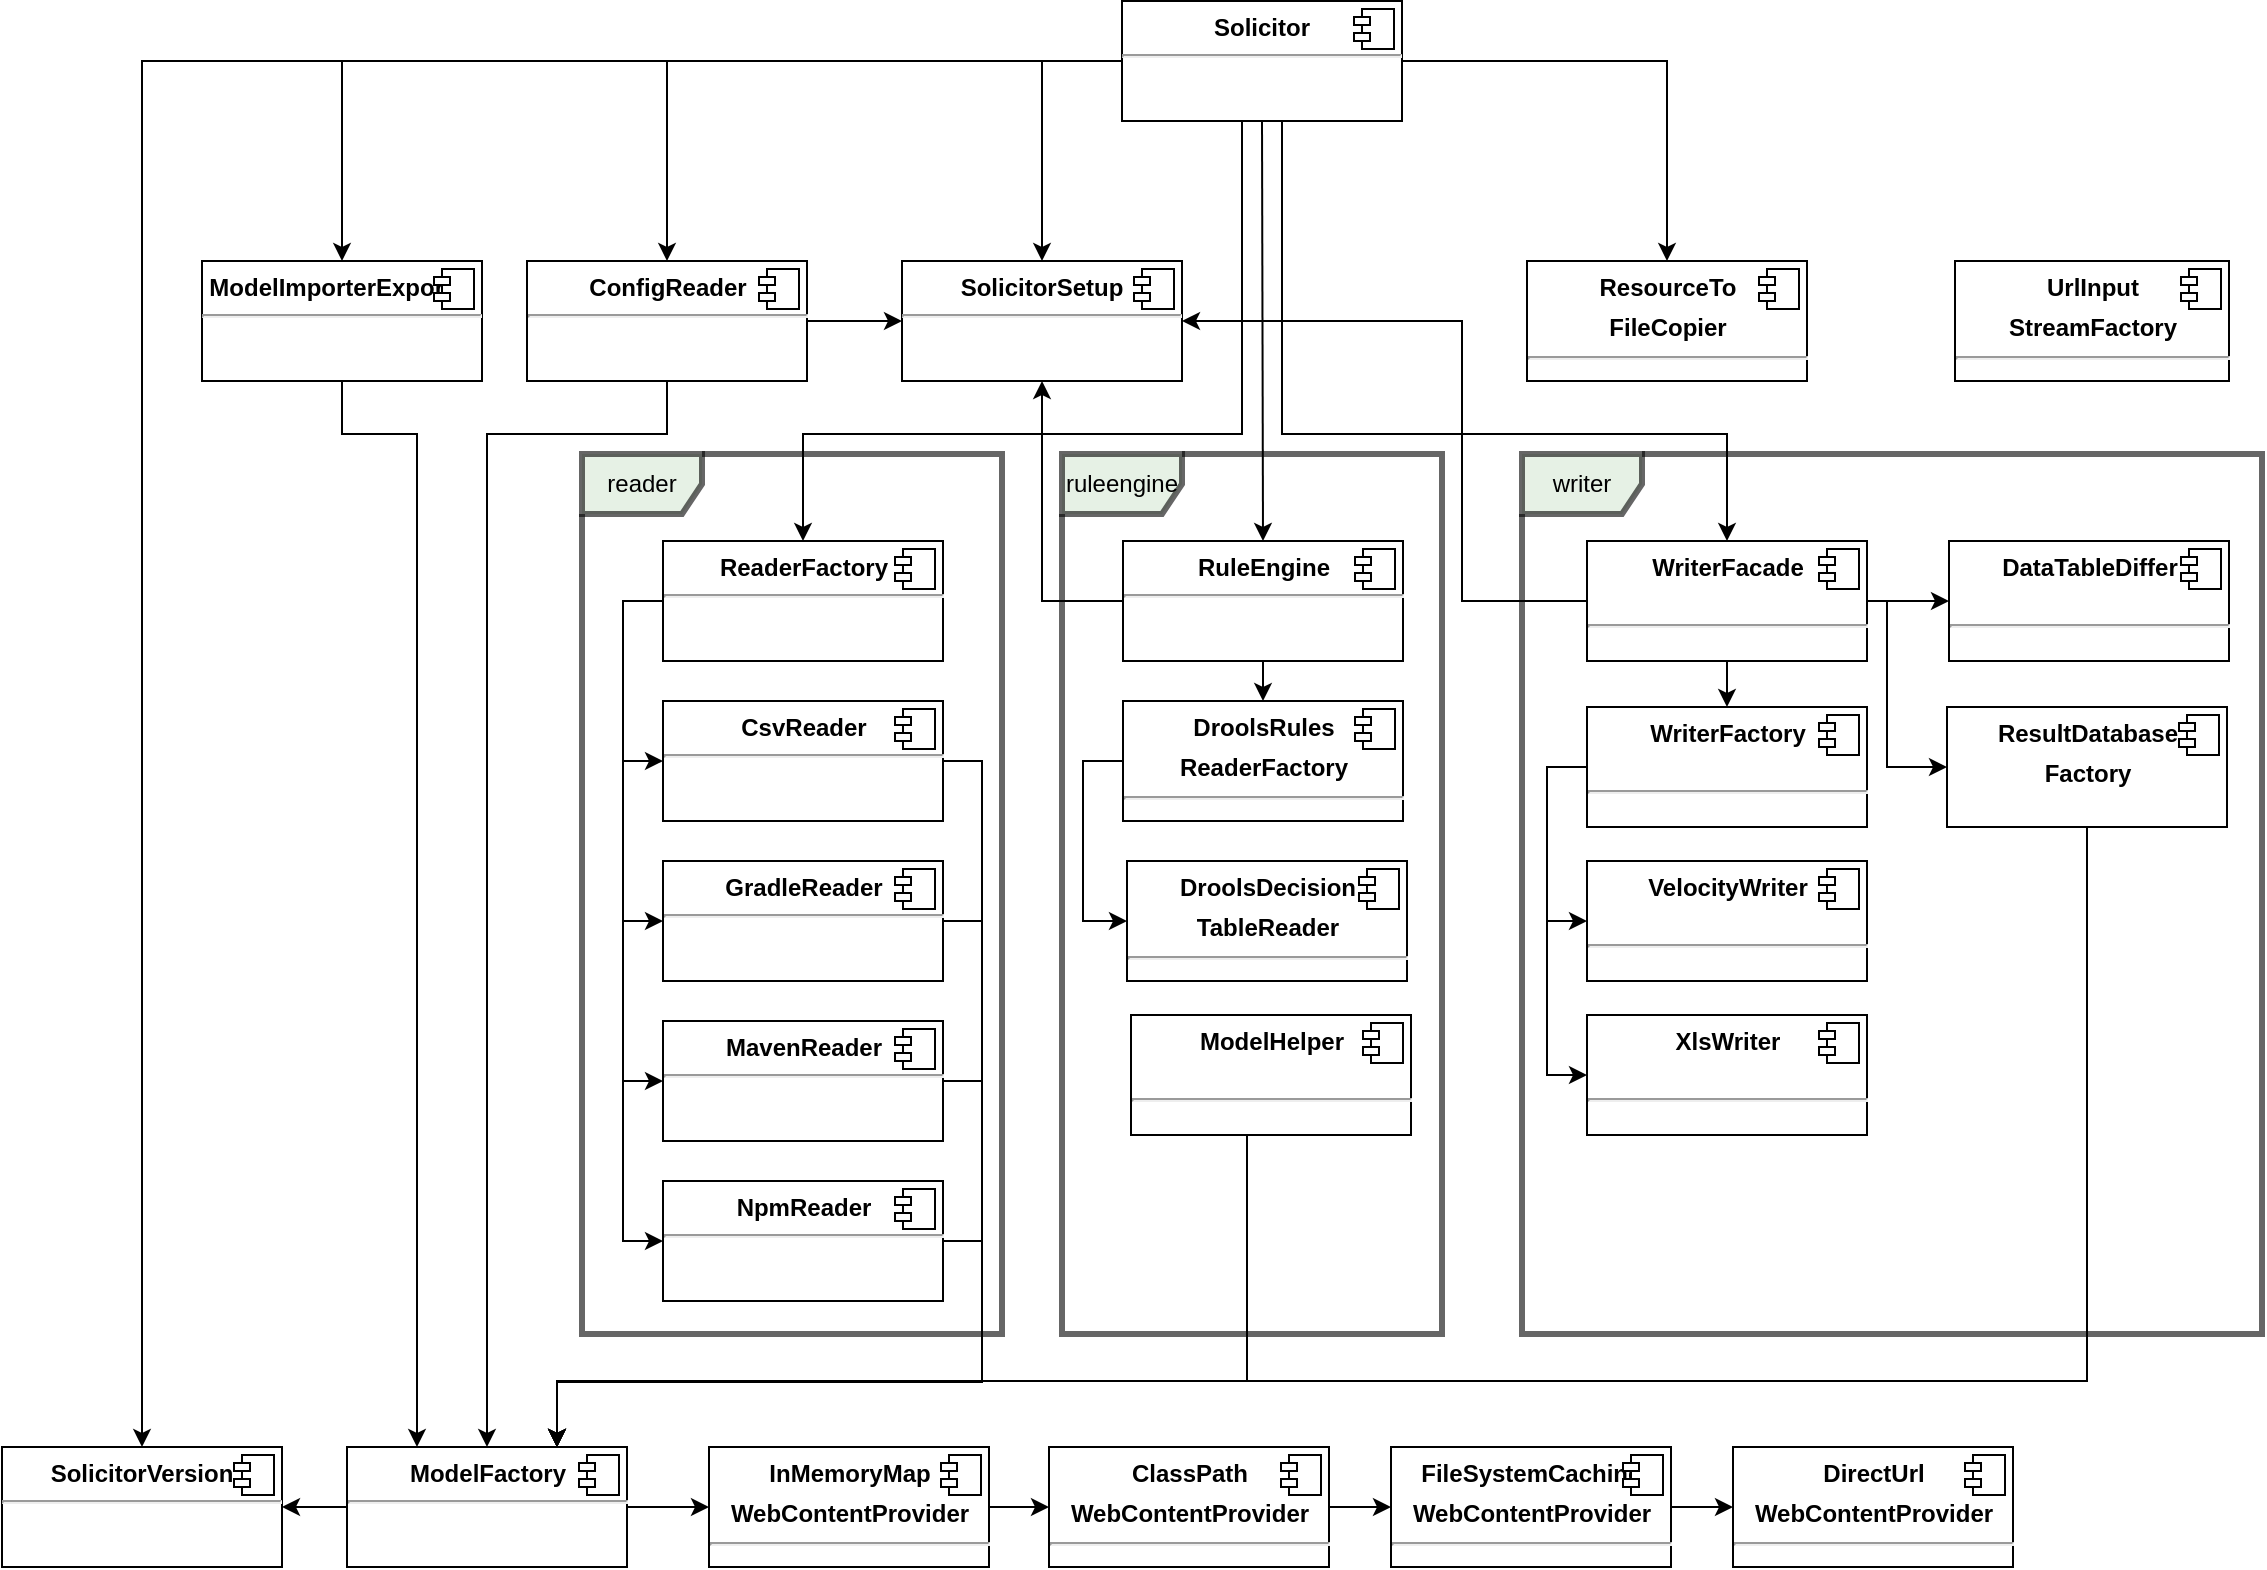 <mxfile version="12.0.2" type="device" pages="1"><diagram id="d-dk45kshJez7QyFLIaU" name="Page-1"><mxGraphModel dx="1422" dy="750" grid="1" gridSize="10" guides="1" tooltips="1" connect="1" arrows="1" fold="1" page="1" pageScale="1" pageWidth="1169" pageHeight="827" math="0" shadow="0"><root><mxCell id="0"/><mxCell id="1" parent="0"/><mxCell id="g61Bc657mv9JkBtAd2AT-109" value="ruleengine" style="shape=umlFrame;whiteSpace=wrap;html=1;fillColor=#D5E8D4;opacity=60;strokeWidth=3;" vertex="1" parent="1"><mxGeometry x="550" y="250" width="190" height="440" as="geometry"/></mxCell><mxCell id="g61Bc657mv9JkBtAd2AT-108" value="reader" style="shape=umlFrame;whiteSpace=wrap;html=1;fillColor=#D5E8D4;opacity=60;strokeWidth=3;" vertex="1" parent="1"><mxGeometry x="310" y="250" width="210" height="440" as="geometry"/></mxCell><mxCell id="g61Bc657mv9JkBtAd2AT-72" style="edgeStyle=orthogonalEdgeStyle;rounded=0;orthogonalLoop=1;jettySize=auto;html=1;" edge="1" parent="1" source="g61Bc657mv9JkBtAd2AT-1" target="g61Bc657mv9JkBtAd2AT-19"><mxGeometry relative="1" as="geometry"/></mxCell><mxCell id="g61Bc657mv9JkBtAd2AT-74" style="edgeStyle=orthogonalEdgeStyle;rounded=0;orthogonalLoop=1;jettySize=auto;html=1;" edge="1" parent="1" source="g61Bc657mv9JkBtAd2AT-1" target="g61Bc657mv9JkBtAd2AT-9"><mxGeometry relative="1" as="geometry"/></mxCell><mxCell id="g61Bc657mv9JkBtAd2AT-75" style="edgeStyle=orthogonalEdgeStyle;rounded=0;orthogonalLoop=1;jettySize=auto;html=1;exitX=0.5;exitY=1;exitDx=0;exitDy=0;entryX=0.5;entryY=0;entryDx=0;entryDy=0;" edge="1" parent="1" source="g61Bc657mv9JkBtAd2AT-1" target="g61Bc657mv9JkBtAd2AT-54"><mxGeometry relative="1" as="geometry"><Array as="points"><mxPoint x="660" y="84"/><mxPoint x="660" y="240"/><mxPoint x="883" y="240"/></Array></mxGeometry></mxCell><mxCell id="g61Bc657mv9JkBtAd2AT-76" style="edgeStyle=orthogonalEdgeStyle;rounded=0;orthogonalLoop=1;jettySize=auto;html=1;exitX=0.5;exitY=1;exitDx=0;exitDy=0;entryX=0.5;entryY=0;entryDx=0;entryDy=0;" edge="1" parent="1" source="g61Bc657mv9JkBtAd2AT-1" target="g61Bc657mv9JkBtAd2AT-38"><mxGeometry relative="1" as="geometry"><Array as="points"><mxPoint x="651" y="84"/></Array></mxGeometry></mxCell><mxCell id="g61Bc657mv9JkBtAd2AT-78" style="edgeStyle=orthogonalEdgeStyle;rounded=0;orthogonalLoop=1;jettySize=auto;html=1;exitX=0;exitY=0.5;exitDx=0;exitDy=0;entryX=0.5;entryY=0;entryDx=0;entryDy=0;" edge="1" parent="1" source="g61Bc657mv9JkBtAd2AT-1" target="g61Bc657mv9JkBtAd2AT-5"><mxGeometry relative="1" as="geometry"><Array as="points"><mxPoint x="90" y="54"/></Array></mxGeometry></mxCell><mxCell id="g61Bc657mv9JkBtAd2AT-79" style="edgeStyle=orthogonalEdgeStyle;rounded=0;orthogonalLoop=1;jettySize=auto;html=1;exitX=0;exitY=0.5;exitDx=0;exitDy=0;" edge="1" parent="1" source="g61Bc657mv9JkBtAd2AT-1" target="g61Bc657mv9JkBtAd2AT-21"><mxGeometry relative="1" as="geometry"/></mxCell><mxCell id="g61Bc657mv9JkBtAd2AT-80" style="edgeStyle=orthogonalEdgeStyle;rounded=0;orthogonalLoop=1;jettySize=auto;html=1;exitX=0;exitY=0.5;exitDx=0;exitDy=0;entryX=0.5;entryY=0;entryDx=0;entryDy=0;" edge="1" parent="1" source="g61Bc657mv9JkBtAd2AT-1" target="g61Bc657mv9JkBtAd2AT-3"><mxGeometry relative="1" as="geometry"/></mxCell><mxCell id="g61Bc657mv9JkBtAd2AT-81" style="edgeStyle=orthogonalEdgeStyle;rounded=0;orthogonalLoop=1;jettySize=auto;html=1;exitX=0.5;exitY=1;exitDx=0;exitDy=0;entryX=0.5;entryY=0;entryDx=0;entryDy=0;" edge="1" parent="1" source="g61Bc657mv9JkBtAd2AT-1" target="g61Bc657mv9JkBtAd2AT-26"><mxGeometry relative="1" as="geometry"><Array as="points"><mxPoint x="640" y="84"/><mxPoint x="640" y="240"/><mxPoint x="421" y="240"/></Array></mxGeometry></mxCell><mxCell id="g61Bc657mv9JkBtAd2AT-1" value="&lt;p style=&quot;margin: 0px ; margin-top: 6px ; text-align: center&quot;&gt;&lt;b&gt;Solicitor&lt;/b&gt;&lt;/p&gt;&lt;hr&gt;" style="align=left;overflow=fill;html=1;rotation=0;" vertex="1" parent="1"><mxGeometry x="580" y="23.5" width="140" height="60" as="geometry"/></mxCell><mxCell id="g61Bc657mv9JkBtAd2AT-2" value="" style="shape=component;jettyWidth=8;jettyHeight=4;" vertex="1" parent="g61Bc657mv9JkBtAd2AT-1"><mxGeometry x="1" width="20" height="20" relative="1" as="geometry"><mxPoint x="-24" y="4" as="offset"/></mxGeometry></mxCell><mxCell id="g61Bc657mv9JkBtAd2AT-3" value="&lt;p style=&quot;margin: 0px ; margin-top: 6px ; text-align: center&quot;&gt;&lt;b&gt;SolicitorSetup&lt;/b&gt;&lt;/p&gt;&lt;hr&gt;" style="align=left;overflow=fill;html=1;rotation=0;" vertex="1" parent="1"><mxGeometry x="470" y="153.5" width="140" height="60" as="geometry"/></mxCell><mxCell id="g61Bc657mv9JkBtAd2AT-4" value="" style="shape=component;jettyWidth=8;jettyHeight=4;" vertex="1" parent="g61Bc657mv9JkBtAd2AT-3"><mxGeometry x="1" width="20" height="20" relative="1" as="geometry"><mxPoint x="-24" y="4" as="offset"/></mxGeometry></mxCell><mxCell id="g61Bc657mv9JkBtAd2AT-5" value="&lt;p style=&quot;margin: 0px ; margin-top: 6px ; text-align: center&quot;&gt;&lt;b&gt;SolicitorVersion&lt;/b&gt;&lt;/p&gt;&lt;hr&gt;" style="align=left;overflow=fill;html=1;rotation=0;" vertex="1" parent="1"><mxGeometry x="20" y="746.5" width="140" height="60" as="geometry"/></mxCell><mxCell id="g61Bc657mv9JkBtAd2AT-6" value="" style="shape=component;jettyWidth=8;jettyHeight=4;" vertex="1" parent="g61Bc657mv9JkBtAd2AT-5"><mxGeometry x="1" width="20" height="20" relative="1" as="geometry"><mxPoint x="-24" y="4" as="offset"/></mxGeometry></mxCell><mxCell id="g61Bc657mv9JkBtAd2AT-7" value="&lt;p style=&quot;margin: 0px ; margin-top: 6px ; text-align: center&quot;&gt;&lt;b&gt;UrlInput&lt;/b&gt;&lt;/p&gt;&lt;p style=&quot;margin: 0px ; margin-top: 6px ; text-align: center&quot;&gt;&lt;b&gt;StreamFactory&lt;/b&gt;&lt;br&gt;&lt;/p&gt;&lt;hr&gt;" style="align=left;overflow=fill;html=1;rotation=0;" vertex="1" parent="1"><mxGeometry x="996.5" y="153.5" width="137" height="60" as="geometry"/></mxCell><mxCell id="g61Bc657mv9JkBtAd2AT-8" value="" style="shape=component;jettyWidth=8;jettyHeight=4;" vertex="1" parent="g61Bc657mv9JkBtAd2AT-7"><mxGeometry x="1" width="20" height="20" relative="1" as="geometry"><mxPoint x="-24" y="4" as="offset"/></mxGeometry></mxCell><mxCell id="g61Bc657mv9JkBtAd2AT-9" value="&lt;p style=&quot;margin: 0px ; margin-top: 6px ; text-align: center&quot;&gt;&lt;b&gt;ResourceTo&lt;/b&gt;&lt;/p&gt;&lt;p style=&quot;margin: 0px ; margin-top: 6px ; text-align: center&quot;&gt;&lt;b&gt;FileCopier&lt;/b&gt;&lt;br&gt;&lt;/p&gt;&lt;hr&gt;" style="align=left;overflow=fill;html=1;rotation=0;" vertex="1" parent="1"><mxGeometry x="782.5" y="153.5" width="140" height="60" as="geometry"/></mxCell><mxCell id="g61Bc657mv9JkBtAd2AT-10" value="" style="shape=component;jettyWidth=8;jettyHeight=4;" vertex="1" parent="g61Bc657mv9JkBtAd2AT-9"><mxGeometry x="1" width="20" height="20" relative="1" as="geometry"><mxPoint x="-24" y="4" as="offset"/></mxGeometry></mxCell><mxCell id="g61Bc657mv9JkBtAd2AT-88" style="edgeStyle=orthogonalEdgeStyle;rounded=0;orthogonalLoop=1;jettySize=auto;html=1;exitX=1;exitY=0.5;exitDx=0;exitDy=0;entryX=0;entryY=0.5;entryDx=0;entryDy=0;" edge="1" parent="1" source="g61Bc657mv9JkBtAd2AT-11" target="g61Bc657mv9JkBtAd2AT-15"><mxGeometry relative="1" as="geometry"/></mxCell><mxCell id="g61Bc657mv9JkBtAd2AT-11" value="&lt;p style=&quot;margin: 0px ; margin-top: 6px ; text-align: center&quot;&gt;&lt;b&gt;ClassPath&lt;/b&gt;&lt;/p&gt;&lt;p style=&quot;margin: 0px ; margin-top: 6px ; text-align: center&quot;&gt;&lt;b&gt;WebContentProvider&lt;/b&gt;&lt;br&gt;&lt;/p&gt;&lt;hr&gt;" style="align=left;overflow=fill;html=1;rotation=0;" vertex="1" parent="1"><mxGeometry x="543.5" y="746.5" width="140" height="60" as="geometry"/></mxCell><mxCell id="g61Bc657mv9JkBtAd2AT-12" value="" style="shape=component;jettyWidth=8;jettyHeight=4;" vertex="1" parent="g61Bc657mv9JkBtAd2AT-11"><mxGeometry x="1" width="20" height="20" relative="1" as="geometry"><mxPoint x="-24" y="4" as="offset"/></mxGeometry></mxCell><mxCell id="g61Bc657mv9JkBtAd2AT-13" value="&lt;p style=&quot;margin: 0px ; margin-top: 6px ; text-align: center&quot;&gt;&lt;b&gt;DirectUrl&lt;/b&gt;&lt;/p&gt;&lt;p style=&quot;margin: 0px ; margin-top: 6px ; text-align: center&quot;&gt;&lt;b&gt;WebContentProvider&lt;/b&gt;&lt;br&gt;&lt;/p&gt;&lt;hr&gt;" style="align=left;overflow=fill;html=1;rotation=0;" vertex="1" parent="1"><mxGeometry x="885.5" y="746.5" width="140" height="60" as="geometry"/></mxCell><mxCell id="g61Bc657mv9JkBtAd2AT-14" value="" style="shape=component;jettyWidth=8;jettyHeight=4;" vertex="1" parent="g61Bc657mv9JkBtAd2AT-13"><mxGeometry x="1" width="20" height="20" relative="1" as="geometry"><mxPoint x="-24" y="4" as="offset"/></mxGeometry></mxCell><mxCell id="g61Bc657mv9JkBtAd2AT-89" style="edgeStyle=orthogonalEdgeStyle;rounded=0;orthogonalLoop=1;jettySize=auto;html=1;exitX=1;exitY=0.5;exitDx=0;exitDy=0;entryX=0;entryY=0.5;entryDx=0;entryDy=0;" edge="1" parent="1" source="g61Bc657mv9JkBtAd2AT-15" target="g61Bc657mv9JkBtAd2AT-13"><mxGeometry relative="1" as="geometry"/></mxCell><mxCell id="g61Bc657mv9JkBtAd2AT-15" value="&lt;p style=&quot;margin: 0px ; margin-top: 6px ; text-align: center&quot;&gt;&lt;b&gt;FileSystemCaching&lt;/b&gt;&lt;/p&gt;&lt;p style=&quot;margin: 0px ; margin-top: 6px ; text-align: center&quot;&gt;&lt;b&gt;WebContentProvider&lt;/b&gt;&lt;br&gt;&lt;/p&gt;&lt;hr&gt;" style="align=left;overflow=fill;html=1;rotation=0;" vertex="1" parent="1"><mxGeometry x="714.5" y="746.5" width="140" height="60" as="geometry"/></mxCell><mxCell id="g61Bc657mv9JkBtAd2AT-16" value="" style="shape=component;jettyWidth=8;jettyHeight=4;" vertex="1" parent="g61Bc657mv9JkBtAd2AT-15"><mxGeometry x="1" width="20" height="20" relative="1" as="geometry"><mxPoint x="-24" y="4" as="offset"/></mxGeometry></mxCell><mxCell id="g61Bc657mv9JkBtAd2AT-87" style="edgeStyle=orthogonalEdgeStyle;rounded=0;orthogonalLoop=1;jettySize=auto;html=1;exitX=1;exitY=0.5;exitDx=0;exitDy=0;entryX=0;entryY=0.5;entryDx=0;entryDy=0;" edge="1" parent="1" source="g61Bc657mv9JkBtAd2AT-17" target="g61Bc657mv9JkBtAd2AT-11"><mxGeometry relative="1" as="geometry"/></mxCell><mxCell id="g61Bc657mv9JkBtAd2AT-17" value="&lt;p style=&quot;margin: 0px ; margin-top: 6px ; text-align: center&quot;&gt;&lt;b&gt;InMemoryMap&lt;/b&gt;&lt;/p&gt;&lt;p style=&quot;margin: 0px ; margin-top: 6px ; text-align: center&quot;&gt;&lt;b&gt;WebContentProvider&lt;/b&gt;&lt;br&gt;&lt;/p&gt;&lt;hr&gt;" style="align=left;overflow=fill;html=1;rotation=0;" vertex="1" parent="1"><mxGeometry x="373.5" y="746.5" width="140" height="60" as="geometry"/></mxCell><mxCell id="g61Bc657mv9JkBtAd2AT-18" value="" style="shape=component;jettyWidth=8;jettyHeight=4;" vertex="1" parent="g61Bc657mv9JkBtAd2AT-17"><mxGeometry x="1" width="20" height="20" relative="1" as="geometry"><mxPoint x="-24" y="4" as="offset"/></mxGeometry></mxCell><mxCell id="g61Bc657mv9JkBtAd2AT-71" style="edgeStyle=orthogonalEdgeStyle;rounded=0;orthogonalLoop=1;jettySize=auto;html=1;exitX=0.5;exitY=1;exitDx=0;exitDy=0;entryX=0.25;entryY=0;entryDx=0;entryDy=0;" edge="1" parent="1" source="g61Bc657mv9JkBtAd2AT-19" target="g61Bc657mv9JkBtAd2AT-24"><mxGeometry relative="1" as="geometry"><Array as="points"><mxPoint x="190" y="240"/><mxPoint x="228" y="240"/></Array></mxGeometry></mxCell><mxCell id="g61Bc657mv9JkBtAd2AT-19" value="&lt;p style=&quot;margin: 0px ; margin-top: 6px ; text-align: center&quot;&gt;&lt;b&gt;ModelImporterExporter&lt;/b&gt;&lt;/p&gt;&lt;hr&gt;" style="align=left;overflow=fill;html=1;rotation=0;" vertex="1" parent="1"><mxGeometry x="120" y="153.5" width="140" height="60" as="geometry"/></mxCell><mxCell id="g61Bc657mv9JkBtAd2AT-20" value="" style="shape=component;jettyWidth=8;jettyHeight=4;" vertex="1" parent="g61Bc657mv9JkBtAd2AT-19"><mxGeometry x="1" width="20" height="20" relative="1" as="geometry"><mxPoint x="-24" y="4" as="offset"/></mxGeometry></mxCell><mxCell id="g61Bc657mv9JkBtAd2AT-90" style="edgeStyle=orthogonalEdgeStyle;rounded=0;orthogonalLoop=1;jettySize=auto;html=1;exitX=0.5;exitY=1;exitDx=0;exitDy=0;entryX=0.5;entryY=0;entryDx=0;entryDy=0;" edge="1" parent="1" source="g61Bc657mv9JkBtAd2AT-21" target="g61Bc657mv9JkBtAd2AT-24"><mxGeometry relative="1" as="geometry"><Array as="points"><mxPoint x="353" y="240"/><mxPoint x="263" y="240"/></Array></mxGeometry></mxCell><mxCell id="g61Bc657mv9JkBtAd2AT-102" style="edgeStyle=orthogonalEdgeStyle;rounded=0;orthogonalLoop=1;jettySize=auto;html=1;exitX=1;exitY=0.5;exitDx=0;exitDy=0;entryX=0;entryY=0.5;entryDx=0;entryDy=0;" edge="1" parent="1" source="g61Bc657mv9JkBtAd2AT-21" target="g61Bc657mv9JkBtAd2AT-3"><mxGeometry relative="1" as="geometry"/></mxCell><mxCell id="g61Bc657mv9JkBtAd2AT-21" value="&lt;p style=&quot;margin: 0px ; margin-top: 6px ; text-align: center&quot;&gt;&lt;b&gt;ConfigReader&lt;/b&gt;&lt;/p&gt;&lt;hr&gt;" style="align=left;overflow=fill;html=1;rotation=0;" vertex="1" parent="1"><mxGeometry x="282.5" y="153.5" width="140" height="60" as="geometry"/></mxCell><mxCell id="g61Bc657mv9JkBtAd2AT-22" value="" style="shape=component;jettyWidth=8;jettyHeight=4;" vertex="1" parent="g61Bc657mv9JkBtAd2AT-21"><mxGeometry x="1" width="20" height="20" relative="1" as="geometry"><mxPoint x="-24" y="4" as="offset"/></mxGeometry></mxCell><mxCell id="g61Bc657mv9JkBtAd2AT-86" style="edgeStyle=orthogonalEdgeStyle;rounded=0;orthogonalLoop=1;jettySize=auto;html=1;exitX=1;exitY=0.5;exitDx=0;exitDy=0;entryX=0;entryY=0.5;entryDx=0;entryDy=0;" edge="1" parent="1" source="g61Bc657mv9JkBtAd2AT-24" target="g61Bc657mv9JkBtAd2AT-17"><mxGeometry relative="1" as="geometry"/></mxCell><mxCell id="g61Bc657mv9JkBtAd2AT-101" style="edgeStyle=orthogonalEdgeStyle;rounded=0;orthogonalLoop=1;jettySize=auto;html=1;exitX=0;exitY=0.5;exitDx=0;exitDy=0;entryX=1;entryY=0.5;entryDx=0;entryDy=0;" edge="1" parent="1" source="g61Bc657mv9JkBtAd2AT-24" target="g61Bc657mv9JkBtAd2AT-5"><mxGeometry relative="1" as="geometry"/></mxCell><mxCell id="g61Bc657mv9JkBtAd2AT-24" value="&lt;p style=&quot;margin: 0px ; margin-top: 6px ; text-align: center&quot;&gt;&lt;b&gt;ModelFactory&lt;/b&gt;&lt;/p&gt;&lt;hr&gt;" style="align=left;overflow=fill;html=1;rotation=0;" vertex="1" parent="1"><mxGeometry x="192.5" y="746.5" width="140" height="60" as="geometry"/></mxCell><mxCell id="g61Bc657mv9JkBtAd2AT-25" value="" style="shape=component;jettyWidth=8;jettyHeight=4;" vertex="1" parent="g61Bc657mv9JkBtAd2AT-24"><mxGeometry x="1" width="20" height="20" relative="1" as="geometry"><mxPoint x="-24" y="4" as="offset"/></mxGeometry></mxCell><mxCell id="g61Bc657mv9JkBtAd2AT-57" style="edgeStyle=orthogonalEdgeStyle;rounded=0;orthogonalLoop=1;jettySize=auto;html=1;exitX=0;exitY=0.5;exitDx=0;exitDy=0;entryX=0;entryY=0.5;entryDx=0;entryDy=0;" edge="1" parent="1" source="g61Bc657mv9JkBtAd2AT-26" target="g61Bc657mv9JkBtAd2AT-28"><mxGeometry relative="1" as="geometry"/></mxCell><mxCell id="g61Bc657mv9JkBtAd2AT-59" style="edgeStyle=orthogonalEdgeStyle;rounded=0;orthogonalLoop=1;jettySize=auto;html=1;exitX=0;exitY=0.5;exitDx=0;exitDy=0;entryX=0;entryY=0.5;entryDx=0;entryDy=0;" edge="1" parent="1" source="g61Bc657mv9JkBtAd2AT-26" target="g61Bc657mv9JkBtAd2AT-30"><mxGeometry relative="1" as="geometry"/></mxCell><mxCell id="g61Bc657mv9JkBtAd2AT-60" style="edgeStyle=orthogonalEdgeStyle;rounded=0;orthogonalLoop=1;jettySize=auto;html=1;exitX=0;exitY=0.5;exitDx=0;exitDy=0;entryX=0;entryY=0.5;entryDx=0;entryDy=0;" edge="1" parent="1" source="g61Bc657mv9JkBtAd2AT-26" target="g61Bc657mv9JkBtAd2AT-32"><mxGeometry relative="1" as="geometry"/></mxCell><mxCell id="g61Bc657mv9JkBtAd2AT-61" style="edgeStyle=orthogonalEdgeStyle;rounded=0;orthogonalLoop=1;jettySize=auto;html=1;exitX=0;exitY=0.5;exitDx=0;exitDy=0;entryX=0;entryY=0.5;entryDx=0;entryDy=0;" edge="1" parent="1" source="g61Bc657mv9JkBtAd2AT-26" target="g61Bc657mv9JkBtAd2AT-34"><mxGeometry relative="1" as="geometry"/></mxCell><mxCell id="g61Bc657mv9JkBtAd2AT-26" value="&lt;p style=&quot;margin: 0px ; margin-top: 6px ; text-align: center&quot;&gt;&lt;b&gt;ReaderFactory&lt;/b&gt;&lt;/p&gt;&lt;hr&gt;" style="align=left;overflow=fill;html=1;rotation=0;" vertex="1" parent="1"><mxGeometry x="350.5" y="293.5" width="140" height="60" as="geometry"/></mxCell><mxCell id="g61Bc657mv9JkBtAd2AT-27" value="" style="shape=component;jettyWidth=8;jettyHeight=4;" vertex="1" parent="g61Bc657mv9JkBtAd2AT-26"><mxGeometry x="1" width="20" height="20" relative="1" as="geometry"><mxPoint x="-24" y="4" as="offset"/></mxGeometry></mxCell><mxCell id="g61Bc657mv9JkBtAd2AT-95" style="edgeStyle=orthogonalEdgeStyle;rounded=0;orthogonalLoop=1;jettySize=auto;html=1;exitX=1;exitY=0.5;exitDx=0;exitDy=0;entryX=0.75;entryY=0;entryDx=0;entryDy=0;" edge="1" parent="1" source="g61Bc657mv9JkBtAd2AT-28" target="g61Bc657mv9JkBtAd2AT-24"><mxGeometry relative="1" as="geometry"><Array as="points"><mxPoint x="510" y="404"/><mxPoint x="510" y="714"/><mxPoint x="298" y="714"/></Array></mxGeometry></mxCell><mxCell id="g61Bc657mv9JkBtAd2AT-28" value="&lt;p style=&quot;margin: 0px ; margin-top: 6px ; text-align: center&quot;&gt;&lt;b&gt;CsvReader&lt;/b&gt;&lt;/p&gt;&lt;hr&gt;" style="align=left;overflow=fill;html=1;rotation=0;" vertex="1" parent="1"><mxGeometry x="350.5" y="373.5" width="140" height="60" as="geometry"/></mxCell><mxCell id="g61Bc657mv9JkBtAd2AT-29" value="" style="shape=component;jettyWidth=8;jettyHeight=4;" vertex="1" parent="g61Bc657mv9JkBtAd2AT-28"><mxGeometry x="1" width="20" height="20" relative="1" as="geometry"><mxPoint x="-24" y="4" as="offset"/></mxGeometry></mxCell><mxCell id="g61Bc657mv9JkBtAd2AT-96" style="edgeStyle=orthogonalEdgeStyle;rounded=0;orthogonalLoop=1;jettySize=auto;html=1;exitX=1;exitY=0.5;exitDx=0;exitDy=0;entryX=0.75;entryY=0;entryDx=0;entryDy=0;" edge="1" parent="1" source="g61Bc657mv9JkBtAd2AT-30" target="g61Bc657mv9JkBtAd2AT-24"><mxGeometry relative="1" as="geometry"><Array as="points"><mxPoint x="510" y="484"/><mxPoint x="510" y="714"/><mxPoint x="298" y="714"/></Array></mxGeometry></mxCell><mxCell id="g61Bc657mv9JkBtAd2AT-30" value="&lt;p style=&quot;margin: 0px ; margin-top: 6px ; text-align: center&quot;&gt;&lt;b&gt;GradleReader&lt;/b&gt;&lt;/p&gt;&lt;hr&gt;" style="align=left;overflow=fill;html=1;rotation=0;" vertex="1" parent="1"><mxGeometry x="350.5" y="453.5" width="140" height="60" as="geometry"/></mxCell><mxCell id="g61Bc657mv9JkBtAd2AT-31" value="" style="shape=component;jettyWidth=8;jettyHeight=4;" vertex="1" parent="g61Bc657mv9JkBtAd2AT-30"><mxGeometry x="1" width="20" height="20" relative="1" as="geometry"><mxPoint x="-24" y="4" as="offset"/></mxGeometry></mxCell><mxCell id="g61Bc657mv9JkBtAd2AT-97" style="edgeStyle=orthogonalEdgeStyle;rounded=0;orthogonalLoop=1;jettySize=auto;html=1;exitX=1;exitY=0.5;exitDx=0;exitDy=0;entryX=0.75;entryY=0;entryDx=0;entryDy=0;" edge="1" parent="1" source="g61Bc657mv9JkBtAd2AT-32" target="g61Bc657mv9JkBtAd2AT-24"><mxGeometry relative="1" as="geometry"><Array as="points"><mxPoint x="510" y="564"/><mxPoint x="510" y="714"/><mxPoint x="298" y="714"/></Array></mxGeometry></mxCell><mxCell id="g61Bc657mv9JkBtAd2AT-32" value="&lt;p style=&quot;margin: 0px ; margin-top: 6px ; text-align: center&quot;&gt;&lt;b&gt;MavenReader&lt;/b&gt;&lt;/p&gt;&lt;hr&gt;" style="align=left;overflow=fill;html=1;rotation=0;" vertex="1" parent="1"><mxGeometry x="350.5" y="533.5" width="140" height="60" as="geometry"/></mxCell><mxCell id="g61Bc657mv9JkBtAd2AT-33" value="" style="shape=component;jettyWidth=8;jettyHeight=4;" vertex="1" parent="g61Bc657mv9JkBtAd2AT-32"><mxGeometry x="1" width="20" height="20" relative="1" as="geometry"><mxPoint x="-24" y="4" as="offset"/></mxGeometry></mxCell><mxCell id="g61Bc657mv9JkBtAd2AT-98" style="edgeStyle=orthogonalEdgeStyle;rounded=0;orthogonalLoop=1;jettySize=auto;html=1;exitX=1;exitY=0.5;exitDx=0;exitDy=0;entryX=0.75;entryY=0;entryDx=0;entryDy=0;" edge="1" parent="1" source="g61Bc657mv9JkBtAd2AT-34" target="g61Bc657mv9JkBtAd2AT-24"><mxGeometry relative="1" as="geometry"><Array as="points"><mxPoint x="510" y="644"/><mxPoint x="510" y="714"/><mxPoint x="298" y="714"/></Array></mxGeometry></mxCell><mxCell id="g61Bc657mv9JkBtAd2AT-34" value="&lt;p style=&quot;margin: 0px ; margin-top: 6px ; text-align: center&quot;&gt;&lt;b&gt;NpmReader&lt;/b&gt;&lt;/p&gt;&lt;hr&gt;" style="align=left;overflow=fill;html=1;rotation=0;" vertex="1" parent="1"><mxGeometry x="350.5" y="613.5" width="140" height="60" as="geometry"/></mxCell><mxCell id="g61Bc657mv9JkBtAd2AT-35" value="" style="shape=component;jettyWidth=8;jettyHeight=4;" vertex="1" parent="g61Bc657mv9JkBtAd2AT-34"><mxGeometry x="1" width="20" height="20" relative="1" as="geometry"><mxPoint x="-24" y="4" as="offset"/></mxGeometry></mxCell><mxCell id="g61Bc657mv9JkBtAd2AT-36" value="&lt;p style=&quot;margin: 0px ; margin-top: 6px ; text-align: center&quot;&gt;&lt;b&gt;DroolsDecision&lt;/b&gt;&lt;/p&gt;&lt;p style=&quot;margin: 0px ; margin-top: 6px ; text-align: center&quot;&gt;&lt;b&gt;TableReader&lt;/b&gt;&lt;/p&gt;&lt;hr&gt;" style="align=left;overflow=fill;html=1;rotation=0;" vertex="1" parent="1"><mxGeometry x="582.5" y="453.5" width="140" height="60" as="geometry"/></mxCell><mxCell id="g61Bc657mv9JkBtAd2AT-37" value="" style="shape=component;jettyWidth=8;jettyHeight=4;" vertex="1" parent="g61Bc657mv9JkBtAd2AT-36"><mxGeometry x="1" width="20" height="20" relative="1" as="geometry"><mxPoint x="-24" y="4" as="offset"/></mxGeometry></mxCell><mxCell id="g61Bc657mv9JkBtAd2AT-70" style="edgeStyle=orthogonalEdgeStyle;rounded=0;orthogonalLoop=1;jettySize=auto;html=1;exitX=0.5;exitY=1;exitDx=0;exitDy=0;entryX=0.5;entryY=0;entryDx=0;entryDy=0;" edge="1" parent="1" source="g61Bc657mv9JkBtAd2AT-38" target="g61Bc657mv9JkBtAd2AT-40"><mxGeometry relative="1" as="geometry"/></mxCell><mxCell id="g61Bc657mv9JkBtAd2AT-103" style="edgeStyle=orthogonalEdgeStyle;rounded=0;orthogonalLoop=1;jettySize=auto;html=1;exitX=0;exitY=0.5;exitDx=0;exitDy=0;entryX=0.5;entryY=1;entryDx=0;entryDy=0;" edge="1" parent="1" source="g61Bc657mv9JkBtAd2AT-38" target="g61Bc657mv9JkBtAd2AT-3"><mxGeometry relative="1" as="geometry"/></mxCell><mxCell id="g61Bc657mv9JkBtAd2AT-38" value="&lt;p style=&quot;margin: 0px ; margin-top: 6px ; text-align: center&quot;&gt;&lt;b&gt;RuleEngine&lt;/b&gt;&lt;/p&gt;&lt;hr&gt;" style="align=left;overflow=fill;html=1;rotation=0;" vertex="1" parent="1"><mxGeometry x="580.5" y="293.5" width="140" height="60" as="geometry"/></mxCell><mxCell id="g61Bc657mv9JkBtAd2AT-39" value="" style="shape=component;jettyWidth=8;jettyHeight=4;" vertex="1" parent="g61Bc657mv9JkBtAd2AT-38"><mxGeometry x="1" width="20" height="20" relative="1" as="geometry"><mxPoint x="-24" y="4" as="offset"/></mxGeometry></mxCell><mxCell id="g61Bc657mv9JkBtAd2AT-69" style="edgeStyle=orthogonalEdgeStyle;rounded=0;orthogonalLoop=1;jettySize=auto;html=1;exitX=0;exitY=0.5;exitDx=0;exitDy=0;entryX=0;entryY=0.5;entryDx=0;entryDy=0;" edge="1" parent="1" source="g61Bc657mv9JkBtAd2AT-40" target="g61Bc657mv9JkBtAd2AT-36"><mxGeometry relative="1" as="geometry"/></mxCell><mxCell id="g61Bc657mv9JkBtAd2AT-40" value="&lt;p style=&quot;margin: 0px ; margin-top: 6px ; text-align: center&quot;&gt;&lt;b&gt;DroolsRules&lt;/b&gt;&lt;/p&gt;&lt;p style=&quot;margin: 0px ; margin-top: 6px ; text-align: center&quot;&gt;&lt;b&gt;ReaderFactory&lt;/b&gt;&lt;/p&gt;&lt;hr&gt;" style="align=left;overflow=fill;html=1;rotation=0;" vertex="1" parent="1"><mxGeometry x="580.5" y="373.5" width="140" height="60" as="geometry"/></mxCell><mxCell id="g61Bc657mv9JkBtAd2AT-41" value="" style="shape=component;jettyWidth=8;jettyHeight=4;" vertex="1" parent="g61Bc657mv9JkBtAd2AT-40"><mxGeometry x="1" width="20" height="20" relative="1" as="geometry"><mxPoint x="-24" y="4" as="offset"/></mxGeometry></mxCell><mxCell id="g61Bc657mv9JkBtAd2AT-99" style="edgeStyle=orthogonalEdgeStyle;rounded=0;orthogonalLoop=1;jettySize=auto;html=1;exitX=0.5;exitY=1;exitDx=0;exitDy=0;entryX=0.75;entryY=0;entryDx=0;entryDy=0;" edge="1" parent="1" source="g61Bc657mv9JkBtAd2AT-42" target="g61Bc657mv9JkBtAd2AT-24"><mxGeometry relative="1" as="geometry"><Array as="points"><mxPoint x="642.5" y="713.5"/><mxPoint x="297.5" y="713.5"/></Array></mxGeometry></mxCell><mxCell id="g61Bc657mv9JkBtAd2AT-42" value="&lt;p style=&quot;margin: 0px ; margin-top: 6px ; text-align: center&quot;&gt;&lt;b&gt;ModelHelper&lt;/b&gt;&lt;/p&gt;&lt;br&gt;&lt;hr&gt;" style="align=left;overflow=fill;html=1;rotation=0;" vertex="1" parent="1"><mxGeometry x="584.5" y="530.5" width="140" height="60" as="geometry"/></mxCell><mxCell id="g61Bc657mv9JkBtAd2AT-43" value="" style="shape=component;jettyWidth=8;jettyHeight=4;" vertex="1" parent="g61Bc657mv9JkBtAd2AT-42"><mxGeometry x="1" width="20" height="20" relative="1" as="geometry"><mxPoint x="-24" y="4" as="offset"/></mxGeometry></mxCell><mxCell id="g61Bc657mv9JkBtAd2AT-100" style="edgeStyle=orthogonalEdgeStyle;rounded=0;orthogonalLoop=1;jettySize=auto;html=1;exitX=0.5;exitY=1;exitDx=0;exitDy=0;entryX=0.75;entryY=0;entryDx=0;entryDy=0;" edge="1" parent="1" source="g61Bc657mv9JkBtAd2AT-44" target="g61Bc657mv9JkBtAd2AT-24"><mxGeometry relative="1" as="geometry"><Array as="points"><mxPoint x="1062.5" y="713.5"/><mxPoint x="297.5" y="713.5"/></Array></mxGeometry></mxCell><mxCell id="g61Bc657mv9JkBtAd2AT-44" value="&lt;p style=&quot;margin: 0px ; margin-top: 6px ; text-align: center&quot;&gt;&lt;b&gt;ResultDatabase&lt;/b&gt;&lt;/p&gt;&lt;p style=&quot;margin: 0px ; margin-top: 6px ; text-align: center&quot;&gt;&lt;b&gt;Factory&lt;/b&gt;&lt;/p&gt;&lt;br&gt;&lt;hr&gt;" style="align=left;overflow=fill;html=1;rotation=0;" vertex="1" parent="1"><mxGeometry x="992.5" y="376.5" width="140" height="60" as="geometry"/></mxCell><mxCell id="g61Bc657mv9JkBtAd2AT-45" value="" style="shape=component;jettyWidth=8;jettyHeight=4;" vertex="1" parent="g61Bc657mv9JkBtAd2AT-44"><mxGeometry x="1" width="20" height="20" relative="1" as="geometry"><mxPoint x="-24" y="4" as="offset"/></mxGeometry></mxCell><mxCell id="g61Bc657mv9JkBtAd2AT-64" style="edgeStyle=orthogonalEdgeStyle;rounded=0;orthogonalLoop=1;jettySize=auto;html=1;exitX=0;exitY=0.5;exitDx=0;exitDy=0;entryX=0;entryY=0.5;entryDx=0;entryDy=0;" edge="1" parent="1" source="g61Bc657mv9JkBtAd2AT-46" target="g61Bc657mv9JkBtAd2AT-52"><mxGeometry relative="1" as="geometry"/></mxCell><mxCell id="g61Bc657mv9JkBtAd2AT-65" style="edgeStyle=orthogonalEdgeStyle;rounded=0;orthogonalLoop=1;jettySize=auto;html=1;exitX=0;exitY=0.5;exitDx=0;exitDy=0;entryX=0;entryY=0.5;entryDx=0;entryDy=0;" edge="1" parent="1" source="g61Bc657mv9JkBtAd2AT-46" target="g61Bc657mv9JkBtAd2AT-50"><mxGeometry relative="1" as="geometry"/></mxCell><mxCell id="g61Bc657mv9JkBtAd2AT-46" value="&lt;p style=&quot;margin: 0px ; margin-top: 6px ; text-align: center&quot;&gt;&lt;b&gt;WriterFactory&lt;/b&gt;&lt;/p&gt;&lt;br&gt;&lt;hr&gt;" style="align=left;overflow=fill;html=1;rotation=0;" vertex="1" parent="1"><mxGeometry x="812.5" y="376.5" width="140" height="60" as="geometry"/></mxCell><mxCell id="g61Bc657mv9JkBtAd2AT-47" value="" style="shape=component;jettyWidth=8;jettyHeight=4;" vertex="1" parent="g61Bc657mv9JkBtAd2AT-46"><mxGeometry x="1" width="20" height="20" relative="1" as="geometry"><mxPoint x="-24" y="4" as="offset"/></mxGeometry></mxCell><mxCell id="g61Bc657mv9JkBtAd2AT-48" value="&lt;p style=&quot;margin: 0px ; margin-top: 6px ; text-align: center&quot;&gt;&lt;b&gt;DataTableDiffer&lt;/b&gt;&lt;br&gt;&lt;/p&gt;&lt;br&gt;&lt;hr&gt;" style="align=left;overflow=fill;html=1;rotation=0;" vertex="1" parent="1"><mxGeometry x="993.5" y="293.5" width="140" height="60" as="geometry"/></mxCell><mxCell id="g61Bc657mv9JkBtAd2AT-49" value="" style="shape=component;jettyWidth=8;jettyHeight=4;" vertex="1" parent="g61Bc657mv9JkBtAd2AT-48"><mxGeometry x="1" width="20" height="20" relative="1" as="geometry"><mxPoint x="-24" y="4" as="offset"/></mxGeometry></mxCell><mxCell id="g61Bc657mv9JkBtAd2AT-50" value="&lt;p style=&quot;margin: 0px ; margin-top: 6px ; text-align: center&quot;&gt;&lt;b&gt;VelocityWriter&lt;/b&gt;&lt;br&gt;&lt;/p&gt;&lt;br&gt;&lt;hr&gt;" style="align=left;overflow=fill;html=1;rotation=0;" vertex="1" parent="1"><mxGeometry x="812.5" y="453.5" width="140" height="60" as="geometry"/></mxCell><mxCell id="g61Bc657mv9JkBtAd2AT-51" value="" style="shape=component;jettyWidth=8;jettyHeight=4;" vertex="1" parent="g61Bc657mv9JkBtAd2AT-50"><mxGeometry x="1" width="20" height="20" relative="1" as="geometry"><mxPoint x="-24" y="4" as="offset"/></mxGeometry></mxCell><mxCell id="g61Bc657mv9JkBtAd2AT-52" value="&lt;p style=&quot;margin: 0px ; margin-top: 6px ; text-align: center&quot;&gt;&lt;b&gt;XlsWriter&lt;/b&gt;&lt;br&gt;&lt;/p&gt;&lt;br&gt;&lt;hr&gt;" style="align=left;overflow=fill;html=1;rotation=0;" vertex="1" parent="1"><mxGeometry x="812.5" y="530.5" width="140" height="60" as="geometry"/></mxCell><mxCell id="g61Bc657mv9JkBtAd2AT-53" value="" style="shape=component;jettyWidth=8;jettyHeight=4;" vertex="1" parent="g61Bc657mv9JkBtAd2AT-52"><mxGeometry x="1" width="20" height="20" relative="1" as="geometry"><mxPoint x="-24" y="4" as="offset"/></mxGeometry></mxCell><mxCell id="g61Bc657mv9JkBtAd2AT-66" style="edgeStyle=orthogonalEdgeStyle;rounded=0;orthogonalLoop=1;jettySize=auto;html=1;entryX=0.5;entryY=0;entryDx=0;entryDy=0;" edge="1" parent="1" source="g61Bc657mv9JkBtAd2AT-54" target="g61Bc657mv9JkBtAd2AT-46"><mxGeometry relative="1" as="geometry"/></mxCell><mxCell id="g61Bc657mv9JkBtAd2AT-67" style="edgeStyle=orthogonalEdgeStyle;rounded=0;orthogonalLoop=1;jettySize=auto;html=1;exitX=1;exitY=0.5;exitDx=0;exitDy=0;entryX=0;entryY=0.5;entryDx=0;entryDy=0;" edge="1" parent="1" source="g61Bc657mv9JkBtAd2AT-54" target="g61Bc657mv9JkBtAd2AT-44"><mxGeometry relative="1" as="geometry"><Array as="points"><mxPoint x="962.5" y="323.5"/><mxPoint x="962.5" y="406.5"/></Array></mxGeometry></mxCell><mxCell id="g61Bc657mv9JkBtAd2AT-68" style="edgeStyle=orthogonalEdgeStyle;rounded=0;orthogonalLoop=1;jettySize=auto;html=1;exitX=1;exitY=0.5;exitDx=0;exitDy=0;entryX=0;entryY=0.5;entryDx=0;entryDy=0;" edge="1" parent="1" source="g61Bc657mv9JkBtAd2AT-54" target="g61Bc657mv9JkBtAd2AT-48"><mxGeometry relative="1" as="geometry"><Array as="points"><mxPoint x="972.5" y="323.5"/><mxPoint x="972.5" y="323.5"/></Array></mxGeometry></mxCell><mxCell id="g61Bc657mv9JkBtAd2AT-105" style="edgeStyle=orthogonalEdgeStyle;rounded=0;orthogonalLoop=1;jettySize=auto;html=1;exitX=0;exitY=0.5;exitDx=0;exitDy=0;entryX=1;entryY=0.5;entryDx=0;entryDy=0;" edge="1" parent="1" source="g61Bc657mv9JkBtAd2AT-54" target="g61Bc657mv9JkBtAd2AT-3"><mxGeometry relative="1" as="geometry"><Array as="points"><mxPoint x="750" y="324"/><mxPoint x="750" y="184"/></Array></mxGeometry></mxCell><mxCell id="g61Bc657mv9JkBtAd2AT-54" value="&lt;p style=&quot;margin: 0px ; margin-top: 6px ; text-align: center&quot;&gt;&lt;b&gt;WriterFacade&lt;/b&gt;&lt;/p&gt;&lt;br&gt;&lt;hr&gt;" style="align=left;overflow=fill;html=1;rotation=0;" vertex="1" parent="1"><mxGeometry x="812.5" y="293.5" width="140" height="60" as="geometry"/></mxCell><mxCell id="g61Bc657mv9JkBtAd2AT-55" value="" style="shape=component;jettyWidth=8;jettyHeight=4;" vertex="1" parent="g61Bc657mv9JkBtAd2AT-54"><mxGeometry x="1" width="20" height="20" relative="1" as="geometry"><mxPoint x="-24" y="4" as="offset"/></mxGeometry></mxCell><mxCell id="g61Bc657mv9JkBtAd2AT-110" value="writer" style="shape=umlFrame;whiteSpace=wrap;html=1;fillColor=#D5E8D4;opacity=60;strokeWidth=3;" vertex="1" parent="1"><mxGeometry x="780" y="250" width="370" height="440" as="geometry"/></mxCell></root></mxGraphModel></diagram></mxfile>